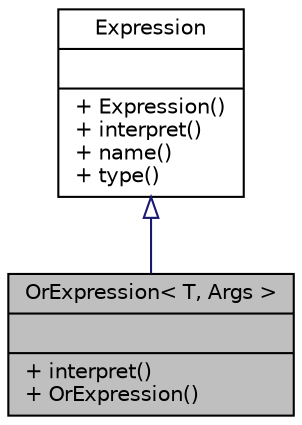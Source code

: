 digraph "OrExpression&lt; T, Args &gt;"
{
 // INTERACTIVE_SVG=YES
  edge [fontname="Helvetica",fontsize="10",labelfontname="Helvetica",labelfontsize="10"];
  node [fontname="Helvetica",fontsize="10",shape=record];
  Node1 [label="{OrExpression\< T, Args \>\n||+ interpret()\l+ OrExpression()\l}",height=0.2,width=0.4,color="black", fillcolor="grey75", style="filled" fontcolor="black"];
  Node2 -> Node1 [dir="back",color="midnightblue",fontsize="10",style="solid",arrowtail="onormal",fontname="Helvetica"];
  Node2 [label="{Expression\n||+ Expression()\l+ interpret()\l+ name()\l+ type()\l}",height=0.2,width=0.4,color="black", fillcolor="white", style="filled",URL="$class_expression.html"];
}
